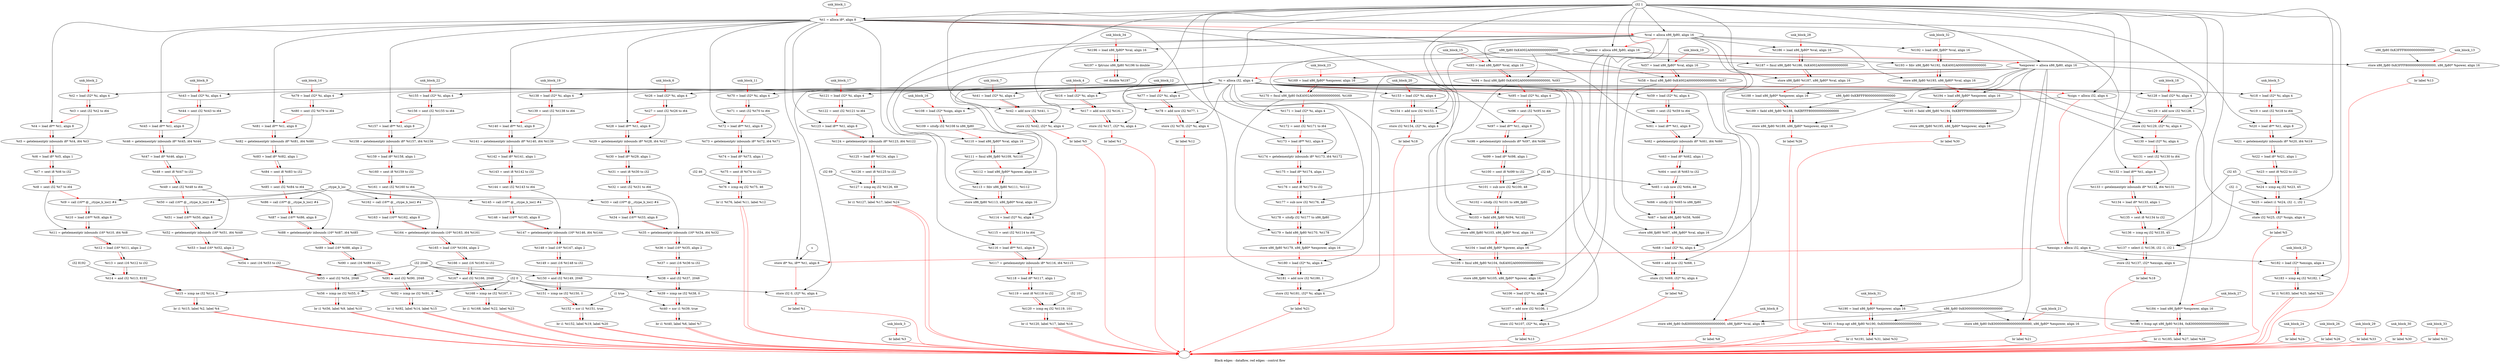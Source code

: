 digraph G {
compound=true
label="Black edges - dataflow, red edges - control flow"
"t1" [label="  %t1 = alloca i8*, align 8"]
"val" [label="  %val = alloca x86_fp80, align 16"]
"power" [label="  %power = alloca x86_fp80, align 16"]
"expower" [label="  %expower = alloca x86_fp80, align 16"]
"i" [label="  %i = alloca i32, align 4"]
"sign" [label="  %sign = alloca i32, align 4"]
"exsign" [label="  %exsign = alloca i32, align 4"]
"_1" [label="  store i8* %s, i8** %t1, align 8"]
"_2" [label="  store i32 0, i32* %i, align 4"]
"_3" [label="  br label %1"]
"unk_block_1" -> "t1"[color=red]
"i32 1" -> "t1"
"t1" -> "val"[color=red weight=2]
"i32 1" -> "val"
"val" -> "power"[color=red weight=2]
"i32 1" -> "power"
"power" -> "expower"[color=red weight=2]
"i32 1" -> "expower"
"expower" -> "i"[color=red weight=2]
"i32 1" -> "i"
"i" -> "sign"[color=red weight=2]
"i32 1" -> "sign"
"sign" -> "exsign"[color=red weight=2]
"i32 1" -> "exsign"
"exsign" -> "_1"[color=red weight=2]
"s" -> "_1"
"t1" -> "_1"
"_1" -> "_2"[color=red weight=2]
"i32 0" -> "_2"
"i" -> "_2"
"_2" -> "_3"[color=red weight=2]
"_3" -> ""[color=red]

"t2" [label="  %t2 = load i32* %i, align 4"]
"t3" [label="  %t3 = sext i32 %t2 to i64"]
"t4" [label="  %t4 = load i8** %t1, align 8"]
"t5" [label="  %t5 = getelementptr inbounds i8* %t4, i64 %t3"]
"t6" [label="  %t6 = load i8* %t5, align 1"]
"t7" [label="  %t7 = sext i8 %t6 to i32"]
"t8" [label="  %t8 = sext i32 %t7 to i64"]
"t9" [label="  %t9 = call i16** @__ctype_b_loc() #4"]
"t10" [label="  %t10 = load i16** %t9, align 8"]
"t11" [label="  %t11 = getelementptr inbounds i16* %t10, i64 %t8"]
"t12" [label="  %t12 = load i16* %t11, align 2"]
"t13" [label="  %t13 = zext i16 %t12 to i32"]
"t14" [label="  %t14 = and i32 %t13, 8192"]
"t15" [label="  %t15 = icmp ne i32 %t14, 0"]
"_4" [label="  br i1 %t15, label %2, label %4"]
"unk_block_2" -> "t2"[color=red]
"i" -> "t2"
"t2" -> "t3"[color=red weight=2]
"t2" -> "t3"
"t3" -> "t4"[color=red weight=2]
"t1" -> "t4"
"t4" -> "t5"[color=red weight=2]
"t4" -> "t5"
"t3" -> "t5"
"t5" -> "t6"[color=red weight=2]
"t5" -> "t6"
"t6" -> "t7"[color=red weight=2]
"t6" -> "t7"
"t7" -> "t8"[color=red weight=2]
"t7" -> "t8"
"t8" -> "t9"[color=red weight=2]
"__ctype_b_loc" -> "t9"
"t9" -> "t10"[color=red weight=2]
"t9" -> "t10"
"t10" -> "t11"[color=red weight=2]
"t10" -> "t11"
"t8" -> "t11"
"t11" -> "t12"[color=red weight=2]
"t11" -> "t12"
"t12" -> "t13"[color=red weight=2]
"t12" -> "t13"
"t13" -> "t14"[color=red weight=2]
"t13" -> "t14"
"i32 8192" -> "t14"
"t14" -> "t15"[color=red weight=2]
"t14" -> "t15"
"i32 0" -> "t15"
"t15" -> "_4"[color=red weight=2]
"t15" -> "_4"
"_4" -> ""[color=red]
"_4" -> ""[color=red]

"_5" [label="  br label %3"]
"unk_block_3" -> "_5"[color=red]
"_5" -> ""[color=red]

"t16" [label="  %t16 = load i32* %i, align 4"]
"t17" [label="  %t17 = add nsw i32 %t16, 1"]
"_6" [label="  store i32 %t17, i32* %i, align 4"]
"_7" [label="  br label %1"]
"unk_block_4" -> "t16"[color=red]
"i" -> "t16"
"t16" -> "t17"[color=red weight=2]
"t16" -> "t17"
"i32 1" -> "t17"
"t17" -> "_6"[color=red weight=2]
"t17" -> "_6"
"i" -> "_6"
"_6" -> "_7"[color=red weight=2]
"_7" -> ""[color=red]

"t18" [label="  %t18 = load i32* %i, align 4"]
"t19" [label="  %t19 = sext i32 %t18 to i64"]
"t20" [label="  %t20 = load i8** %t1, align 8"]
"t21" [label="  %t21 = getelementptr inbounds i8* %t20, i64 %t19"]
"t22" [label="  %t22 = load i8* %t21, align 1"]
"t23" [label="  %t23 = sext i8 %t22 to i32"]
"t24" [label="  %t24 = icmp eq i32 %t23, 45"]
"t25" [label="  %t25 = select i1 %t24, i32 -1, i32 1"]
"_8" [label="  store i32 %t25, i32* %sign, align 4"]
"_9" [label="  br label %5"]
"unk_block_5" -> "t18"[color=red]
"i" -> "t18"
"t18" -> "t19"[color=red weight=2]
"t18" -> "t19"
"t19" -> "t20"[color=red weight=2]
"t1" -> "t20"
"t20" -> "t21"[color=red weight=2]
"t20" -> "t21"
"t19" -> "t21"
"t21" -> "t22"[color=red weight=2]
"t21" -> "t22"
"t22" -> "t23"[color=red weight=2]
"t22" -> "t23"
"t23" -> "t24"[color=red weight=2]
"t23" -> "t24"
"i32 45" -> "t24"
"t24" -> "t25"[color=red weight=2]
"t24" -> "t25"
"i32 -1" -> "t25"
"i32 1" -> "t25"
"t25" -> "_8"[color=red weight=2]
"t25" -> "_8"
"sign" -> "_8"
"_8" -> "_9"[color=red weight=2]
"_9" -> ""[color=red]

"t26" [label="  %t26 = load i32* %i, align 4"]
"t27" [label="  %t27 = sext i32 %t26 to i64"]
"t28" [label="  %t28 = load i8** %t1, align 8"]
"t29" [label="  %t29 = getelementptr inbounds i8* %t28, i64 %t27"]
"t30" [label="  %t30 = load i8* %t29, align 1"]
"t31" [label="  %t31 = sext i8 %t30 to i32"]
"t32" [label="  %t32 = sext i32 %t31 to i64"]
"t33" [label="  %t33 = call i16** @__ctype_b_loc() #4"]
"t34" [label="  %t34 = load i16** %t33, align 8"]
"t35" [label="  %t35 = getelementptr inbounds i16* %t34, i64 %t32"]
"t36" [label="  %t36 = load i16* %t35, align 2"]
"t37" [label="  %t37 = zext i16 %t36 to i32"]
"t38" [label="  %t38 = and i32 %t37, 2048"]
"t39" [label="  %t39 = icmp ne i32 %t38, 0"]
"t40" [label="  %t40 = xor i1 %t39, true"]
"_10" [label="  br i1 %t40, label %6, label %7"]
"unk_block_6" -> "t26"[color=red]
"i" -> "t26"
"t26" -> "t27"[color=red weight=2]
"t26" -> "t27"
"t27" -> "t28"[color=red weight=2]
"t1" -> "t28"
"t28" -> "t29"[color=red weight=2]
"t28" -> "t29"
"t27" -> "t29"
"t29" -> "t30"[color=red weight=2]
"t29" -> "t30"
"t30" -> "t31"[color=red weight=2]
"t30" -> "t31"
"t31" -> "t32"[color=red weight=2]
"t31" -> "t32"
"t32" -> "t33"[color=red weight=2]
"__ctype_b_loc" -> "t33"
"t33" -> "t34"[color=red weight=2]
"t33" -> "t34"
"t34" -> "t35"[color=red weight=2]
"t34" -> "t35"
"t32" -> "t35"
"t35" -> "t36"[color=red weight=2]
"t35" -> "t36"
"t36" -> "t37"[color=red weight=2]
"t36" -> "t37"
"t37" -> "t38"[color=red weight=2]
"t37" -> "t38"
"i32 2048" -> "t38"
"t38" -> "t39"[color=red weight=2]
"t38" -> "t39"
"i32 0" -> "t39"
"t39" -> "t40"[color=red weight=2]
"t39" -> "t40"
"i1 true" -> "t40"
"t40" -> "_10"[color=red weight=2]
"t40" -> "_10"
"_10" -> ""[color=red]
"_10" -> ""[color=red]

"t41" [label="  %t41 = load i32* %i, align 4"]
"t42" [label="  %t42 = add nsw i32 %t41, 1"]
"_11" [label="  store i32 %t42, i32* %i, align 4"]
"_12" [label="  br label %5"]
"unk_block_7" -> "t41"[color=red]
"i" -> "t41"
"t41" -> "t42"[color=red weight=2]
"t41" -> "t42"
"i32 1" -> "t42"
"t42" -> "_11"[color=red weight=2]
"t42" -> "_11"
"i" -> "_11"
"_11" -> "_12"[color=red weight=2]
"_12" -> ""[color=red]

"_13" [label="  store x86_fp80 0xK00000000000000000000, x86_fp80* %val, align 16"]
"_14" [label="  br label %8"]
"unk_block_8" -> "_13"[color=red]
"x86_fp80 0xK00000000000000000000" -> "_13"
"val" -> "_13"
"_13" -> "_14"[color=red weight=2]
"_14" -> ""[color=red]

"t43" [label="  %t43 = load i32* %i, align 4"]
"t44" [label="  %t44 = sext i32 %t43 to i64"]
"t45" [label="  %t45 = load i8** %t1, align 8"]
"t46" [label="  %t46 = getelementptr inbounds i8* %t45, i64 %t44"]
"t47" [label="  %t47 = load i8* %t46, align 1"]
"t48" [label="  %t48 = sext i8 %t47 to i32"]
"t49" [label="  %t49 = sext i32 %t48 to i64"]
"t50" [label="  %t50 = call i16** @__ctype_b_loc() #4"]
"t51" [label="  %t51 = load i16** %t50, align 8"]
"t52" [label="  %t52 = getelementptr inbounds i16* %t51, i64 %t49"]
"t53" [label="  %t53 = load i16* %t52, align 2"]
"t54" [label="  %t54 = zext i16 %t53 to i32"]
"t55" [label="  %t55 = and i32 %t54, 2048"]
"t56" [label="  %t56 = icmp ne i32 %t55, 0"]
"_15" [label="  br i1 %t56, label %9, label %10"]
"unk_block_9" -> "t43"[color=red]
"i" -> "t43"
"t43" -> "t44"[color=red weight=2]
"t43" -> "t44"
"t44" -> "t45"[color=red weight=2]
"t1" -> "t45"
"t45" -> "t46"[color=red weight=2]
"t45" -> "t46"
"t44" -> "t46"
"t46" -> "t47"[color=red weight=2]
"t46" -> "t47"
"t47" -> "t48"[color=red weight=2]
"t47" -> "t48"
"t48" -> "t49"[color=red weight=2]
"t48" -> "t49"
"t49" -> "t50"[color=red weight=2]
"__ctype_b_loc" -> "t50"
"t50" -> "t51"[color=red weight=2]
"t50" -> "t51"
"t51" -> "t52"[color=red weight=2]
"t51" -> "t52"
"t49" -> "t52"
"t52" -> "t53"[color=red weight=2]
"t52" -> "t53"
"t53" -> "t54"[color=red weight=2]
"t53" -> "t54"
"t54" -> "t55"[color=red weight=2]
"t54" -> "t55"
"i32 2048" -> "t55"
"t55" -> "t56"[color=red weight=2]
"t55" -> "t56"
"i32 0" -> "t56"
"t56" -> "_15"[color=red weight=2]
"t56" -> "_15"
"_15" -> ""[color=red]
"_15" -> ""[color=red]

"t57" [label="  %t57 = load x86_fp80* %val, align 16"]
"t58" [label="  %t58 = fmul x86_fp80 0xK4002A000000000000000, %t57"]
"t59" [label="  %t59 = load i32* %i, align 4"]
"t60" [label="  %t60 = sext i32 %t59 to i64"]
"t61" [label="  %t61 = load i8** %t1, align 8"]
"t62" [label="  %t62 = getelementptr inbounds i8* %t61, i64 %t60"]
"t63" [label="  %t63 = load i8* %t62, align 1"]
"t64" [label="  %t64 = sext i8 %t63 to i32"]
"t65" [label="  %t65 = sub nsw i32 %t64, 48"]
"t66" [label="  %t66 = sitofp i32 %t65 to x86_fp80"]
"t67" [label="  %t67 = fadd x86_fp80 %t58, %t66"]
"_16" [label="  store x86_fp80 %t67, x86_fp80* %val, align 16"]
"t68" [label="  %t68 = load i32* %i, align 4"]
"t69" [label="  %t69 = add nsw i32 %t68, 1"]
"_17" [label="  store i32 %t69, i32* %i, align 4"]
"_18" [label="  br label %8"]
"unk_block_10" -> "t57"[color=red]
"val" -> "t57"
"t57" -> "t58"[color=red weight=2]
"x86_fp80 0xK4002A000000000000000" -> "t58"
"t57" -> "t58"
"t58" -> "t59"[color=red weight=2]
"i" -> "t59"
"t59" -> "t60"[color=red weight=2]
"t59" -> "t60"
"t60" -> "t61"[color=red weight=2]
"t1" -> "t61"
"t61" -> "t62"[color=red weight=2]
"t61" -> "t62"
"t60" -> "t62"
"t62" -> "t63"[color=red weight=2]
"t62" -> "t63"
"t63" -> "t64"[color=red weight=2]
"t63" -> "t64"
"t64" -> "t65"[color=red weight=2]
"t64" -> "t65"
"i32 48" -> "t65"
"t65" -> "t66"[color=red weight=2]
"t65" -> "t66"
"t66" -> "t67"[color=red weight=2]
"t58" -> "t67"
"t66" -> "t67"
"t67" -> "_16"[color=red weight=2]
"t67" -> "_16"
"val" -> "_16"
"_16" -> "t68"[color=red weight=2]
"i" -> "t68"
"t68" -> "t69"[color=red weight=2]
"t68" -> "t69"
"i32 1" -> "t69"
"t69" -> "_17"[color=red weight=2]
"t69" -> "_17"
"i" -> "_17"
"_17" -> "_18"[color=red weight=2]
"_18" -> ""[color=red]

"t70" [label="  %t70 = load i32* %i, align 4"]
"t71" [label="  %t71 = sext i32 %t70 to i64"]
"t72" [label="  %t72 = load i8** %t1, align 8"]
"t73" [label="  %t73 = getelementptr inbounds i8* %t72, i64 %t71"]
"t74" [label="  %t74 = load i8* %t73, align 1"]
"t75" [label="  %t75 = sext i8 %t74 to i32"]
"t76" [label="  %t76 = icmp eq i32 %t75, 46"]
"_19" [label="  br i1 %t76, label %11, label %12"]
"unk_block_11" -> "t70"[color=red]
"i" -> "t70"
"t70" -> "t71"[color=red weight=2]
"t70" -> "t71"
"t71" -> "t72"[color=red weight=2]
"t1" -> "t72"
"t72" -> "t73"[color=red weight=2]
"t72" -> "t73"
"t71" -> "t73"
"t73" -> "t74"[color=red weight=2]
"t73" -> "t74"
"t74" -> "t75"[color=red weight=2]
"t74" -> "t75"
"t75" -> "t76"[color=red weight=2]
"t75" -> "t76"
"i32 46" -> "t76"
"t76" -> "_19"[color=red weight=2]
"t76" -> "_19"
"_19" -> ""[color=red]
"_19" -> ""[color=red]

"t77" [label="  %t77 = load i32* %i, align 4"]
"t78" [label="  %t78 = add nsw i32 %t77, 1"]
"_20" [label="  store i32 %t78, i32* %i, align 4"]
"_21" [label="  br label %12"]
"unk_block_12" -> "t77"[color=red]
"i" -> "t77"
"t77" -> "t78"[color=red weight=2]
"t77" -> "t78"
"i32 1" -> "t78"
"t78" -> "_20"[color=red weight=2]
"t78" -> "_20"
"i" -> "_20"
"_20" -> "_21"[color=red weight=2]
"_21" -> ""[color=red]

"_22" [label="  store x86_fp80 0xK3FFF8000000000000000, x86_fp80* %power, align 16"]
"_23" [label="  br label %13"]
"unk_block_13" -> "_22"[color=red]
"x86_fp80 0xK3FFF8000000000000000" -> "_22"
"power" -> "_22"
"_22" -> "_23"[color=red weight=2]
"_23" -> ""[color=red]

"t79" [label="  %t79 = load i32* %i, align 4"]
"t80" [label="  %t80 = sext i32 %t79 to i64"]
"t81" [label="  %t81 = load i8** %t1, align 8"]
"t82" [label="  %t82 = getelementptr inbounds i8* %t81, i64 %t80"]
"t83" [label="  %t83 = load i8* %t82, align 1"]
"t84" [label="  %t84 = sext i8 %t83 to i32"]
"t85" [label="  %t85 = sext i32 %t84 to i64"]
"t86" [label="  %t86 = call i16** @__ctype_b_loc() #4"]
"t87" [label="  %t87 = load i16** %t86, align 8"]
"t88" [label="  %t88 = getelementptr inbounds i16* %t87, i64 %t85"]
"t89" [label="  %t89 = load i16* %t88, align 2"]
"t90" [label="  %t90 = zext i16 %t89 to i32"]
"t91" [label="  %t91 = and i32 %t90, 2048"]
"t92" [label="  %t92 = icmp ne i32 %t91, 0"]
"_24" [label="  br i1 %t92, label %14, label %15"]
"unk_block_14" -> "t79"[color=red]
"i" -> "t79"
"t79" -> "t80"[color=red weight=2]
"t79" -> "t80"
"t80" -> "t81"[color=red weight=2]
"t1" -> "t81"
"t81" -> "t82"[color=red weight=2]
"t81" -> "t82"
"t80" -> "t82"
"t82" -> "t83"[color=red weight=2]
"t82" -> "t83"
"t83" -> "t84"[color=red weight=2]
"t83" -> "t84"
"t84" -> "t85"[color=red weight=2]
"t84" -> "t85"
"t85" -> "t86"[color=red weight=2]
"__ctype_b_loc" -> "t86"
"t86" -> "t87"[color=red weight=2]
"t86" -> "t87"
"t87" -> "t88"[color=red weight=2]
"t87" -> "t88"
"t85" -> "t88"
"t88" -> "t89"[color=red weight=2]
"t88" -> "t89"
"t89" -> "t90"[color=red weight=2]
"t89" -> "t90"
"t90" -> "t91"[color=red weight=2]
"t90" -> "t91"
"i32 2048" -> "t91"
"t91" -> "t92"[color=red weight=2]
"t91" -> "t92"
"i32 0" -> "t92"
"t92" -> "_24"[color=red weight=2]
"t92" -> "_24"
"_24" -> ""[color=red]
"_24" -> ""[color=red]

"t93" [label="  %t93 = load x86_fp80* %val, align 16"]
"t94" [label="  %t94 = fmul x86_fp80 0xK4002A000000000000000, %t93"]
"t95" [label="  %t95 = load i32* %i, align 4"]
"t96" [label="  %t96 = sext i32 %t95 to i64"]
"t97" [label="  %t97 = load i8** %t1, align 8"]
"t98" [label="  %t98 = getelementptr inbounds i8* %t97, i64 %t96"]
"t99" [label="  %t99 = load i8* %t98, align 1"]
"t100" [label="  %t100 = sext i8 %t99 to i32"]
"t101" [label="  %t101 = sub nsw i32 %t100, 48"]
"t102" [label="  %t102 = sitofp i32 %t101 to x86_fp80"]
"t103" [label="  %t103 = fadd x86_fp80 %t94, %t102"]
"_25" [label="  store x86_fp80 %t103, x86_fp80* %val, align 16"]
"t104" [label="  %t104 = load x86_fp80* %power, align 16"]
"t105" [label="  %t105 = fmul x86_fp80 %t104, 0xK4002A000000000000000"]
"_26" [label="  store x86_fp80 %t105, x86_fp80* %power, align 16"]
"t106" [label="  %t106 = load i32* %i, align 4"]
"t107" [label="  %t107 = add nsw i32 %t106, 1"]
"_27" [label="  store i32 %t107, i32* %i, align 4"]
"_28" [label="  br label %13"]
"unk_block_15" -> "t93"[color=red]
"val" -> "t93"
"t93" -> "t94"[color=red weight=2]
"x86_fp80 0xK4002A000000000000000" -> "t94"
"t93" -> "t94"
"t94" -> "t95"[color=red weight=2]
"i" -> "t95"
"t95" -> "t96"[color=red weight=2]
"t95" -> "t96"
"t96" -> "t97"[color=red weight=2]
"t1" -> "t97"
"t97" -> "t98"[color=red weight=2]
"t97" -> "t98"
"t96" -> "t98"
"t98" -> "t99"[color=red weight=2]
"t98" -> "t99"
"t99" -> "t100"[color=red weight=2]
"t99" -> "t100"
"t100" -> "t101"[color=red weight=2]
"t100" -> "t101"
"i32 48" -> "t101"
"t101" -> "t102"[color=red weight=2]
"t101" -> "t102"
"t102" -> "t103"[color=red weight=2]
"t94" -> "t103"
"t102" -> "t103"
"t103" -> "_25"[color=red weight=2]
"t103" -> "_25"
"val" -> "_25"
"_25" -> "t104"[color=red weight=2]
"power" -> "t104"
"t104" -> "t105"[color=red weight=2]
"t104" -> "t105"
"x86_fp80 0xK4002A000000000000000" -> "t105"
"t105" -> "_26"[color=red weight=2]
"t105" -> "_26"
"power" -> "_26"
"_26" -> "t106"[color=red weight=2]
"i" -> "t106"
"t106" -> "t107"[color=red weight=2]
"t106" -> "t107"
"i32 1" -> "t107"
"t107" -> "_27"[color=red weight=2]
"t107" -> "_27"
"i" -> "_27"
"_27" -> "_28"[color=red weight=2]
"_28" -> ""[color=red]

"t108" [label="  %t108 = load i32* %sign, align 4"]
"t109" [label="  %t109 = sitofp i32 %t108 to x86_fp80"]
"t110" [label="  %t110 = load x86_fp80* %val, align 16"]
"t111" [label="  %t111 = fmul x86_fp80 %t109, %t110"]
"t112" [label="  %t112 = load x86_fp80* %power, align 16"]
"t113" [label="  %t113 = fdiv x86_fp80 %t111, %t112"]
"_29" [label="  store x86_fp80 %t113, x86_fp80* %val, align 16"]
"t114" [label="  %t114 = load i32* %i, align 4"]
"t115" [label="  %t115 = sext i32 %t114 to i64"]
"t116" [label="  %t116 = load i8** %t1, align 8"]
"t117" [label="  %t117 = getelementptr inbounds i8* %t116, i64 %t115"]
"t118" [label="  %t118 = load i8* %t117, align 1"]
"t119" [label="  %t119 = sext i8 %t118 to i32"]
"t120" [label="  %t120 = icmp eq i32 %t119, 101"]
"_30" [label="  br i1 %t120, label %17, label %16"]
"unk_block_16" -> "t108"[color=red]
"sign" -> "t108"
"t108" -> "t109"[color=red weight=2]
"t108" -> "t109"
"t109" -> "t110"[color=red weight=2]
"val" -> "t110"
"t110" -> "t111"[color=red weight=2]
"t109" -> "t111"
"t110" -> "t111"
"t111" -> "t112"[color=red weight=2]
"power" -> "t112"
"t112" -> "t113"[color=red weight=2]
"t111" -> "t113"
"t112" -> "t113"
"t113" -> "_29"[color=red weight=2]
"t113" -> "_29"
"val" -> "_29"
"_29" -> "t114"[color=red weight=2]
"i" -> "t114"
"t114" -> "t115"[color=red weight=2]
"t114" -> "t115"
"t115" -> "t116"[color=red weight=2]
"t1" -> "t116"
"t116" -> "t117"[color=red weight=2]
"t116" -> "t117"
"t115" -> "t117"
"t117" -> "t118"[color=red weight=2]
"t117" -> "t118"
"t118" -> "t119"[color=red weight=2]
"t118" -> "t119"
"t119" -> "t120"[color=red weight=2]
"t119" -> "t120"
"i32 101" -> "t120"
"t120" -> "_30"[color=red weight=2]
"t120" -> "_30"
"_30" -> ""[color=red]
"_30" -> ""[color=red]

"t121" [label="  %t121 = load i32* %i, align 4"]
"t122" [label="  %t122 = sext i32 %t121 to i64"]
"t123" [label="  %t123 = load i8** %t1, align 8"]
"t124" [label="  %t124 = getelementptr inbounds i8* %t123, i64 %t122"]
"t125" [label="  %t125 = load i8* %t124, align 1"]
"t126" [label="  %t126 = sext i8 %t125 to i32"]
"t127" [label="  %t127 = icmp eq i32 %t126, 69"]
"_31" [label="  br i1 %t127, label %17, label %24"]
"unk_block_17" -> "t121"[color=red]
"i" -> "t121"
"t121" -> "t122"[color=red weight=2]
"t121" -> "t122"
"t122" -> "t123"[color=red weight=2]
"t1" -> "t123"
"t123" -> "t124"[color=red weight=2]
"t123" -> "t124"
"t122" -> "t124"
"t124" -> "t125"[color=red weight=2]
"t124" -> "t125"
"t125" -> "t126"[color=red weight=2]
"t125" -> "t126"
"t126" -> "t127"[color=red weight=2]
"t126" -> "t127"
"i32 69" -> "t127"
"t127" -> "_31"[color=red weight=2]
"t127" -> "_31"
"_31" -> ""[color=red]
"_31" -> ""[color=red]

"t128" [label="  %t128 = load i32* %i, align 4"]
"t129" [label="  %t129 = add nsw i32 %t128, 1"]
"_32" [label="  store i32 %t129, i32* %i, align 4"]
"t130" [label="  %t130 = load i32* %i, align 4"]
"t131" [label="  %t131 = sext i32 %t130 to i64"]
"t132" [label="  %t132 = load i8** %t1, align 8"]
"t133" [label="  %t133 = getelementptr inbounds i8* %t132, i64 %t131"]
"t134" [label="  %t134 = load i8* %t133, align 1"]
"t135" [label="  %t135 = sext i8 %t134 to i32"]
"t136" [label="  %t136 = icmp eq i32 %t135, 45"]
"t137" [label="  %t137 = select i1 %t136, i32 -1, i32 1"]
"_33" [label="  store i32 %t137, i32* %exsign, align 4"]
"_34" [label="  br label %18"]
"unk_block_18" -> "t128"[color=red]
"i" -> "t128"
"t128" -> "t129"[color=red weight=2]
"t128" -> "t129"
"i32 1" -> "t129"
"t129" -> "_32"[color=red weight=2]
"t129" -> "_32"
"i" -> "_32"
"_32" -> "t130"[color=red weight=2]
"i" -> "t130"
"t130" -> "t131"[color=red weight=2]
"t130" -> "t131"
"t131" -> "t132"[color=red weight=2]
"t1" -> "t132"
"t132" -> "t133"[color=red weight=2]
"t132" -> "t133"
"t131" -> "t133"
"t133" -> "t134"[color=red weight=2]
"t133" -> "t134"
"t134" -> "t135"[color=red weight=2]
"t134" -> "t135"
"t135" -> "t136"[color=red weight=2]
"t135" -> "t136"
"i32 45" -> "t136"
"t136" -> "t137"[color=red weight=2]
"t136" -> "t137"
"i32 -1" -> "t137"
"i32 1" -> "t137"
"t137" -> "_33"[color=red weight=2]
"t137" -> "_33"
"exsign" -> "_33"
"_33" -> "_34"[color=red weight=2]
"_34" -> ""[color=red]

"t138" [label="  %t138 = load i32* %i, align 4"]
"t139" [label="  %t139 = sext i32 %t138 to i64"]
"t140" [label="  %t140 = load i8** %t1, align 8"]
"t141" [label="  %t141 = getelementptr inbounds i8* %t140, i64 %t139"]
"t142" [label="  %t142 = load i8* %t141, align 1"]
"t143" [label="  %t143 = sext i8 %t142 to i32"]
"t144" [label="  %t144 = sext i32 %t143 to i64"]
"t145" [label="  %t145 = call i16** @__ctype_b_loc() #4"]
"t146" [label="  %t146 = load i16** %t145, align 8"]
"t147" [label="  %t147 = getelementptr inbounds i16* %t146, i64 %t144"]
"t148" [label="  %t148 = load i16* %t147, align 2"]
"t149" [label="  %t149 = zext i16 %t148 to i32"]
"t150" [label="  %t150 = and i32 %t149, 2048"]
"t151" [label="  %t151 = icmp ne i32 %t150, 0"]
"t152" [label="  %t152 = xor i1 %t151, true"]
"_35" [label="  br i1 %t152, label %19, label %20"]
"unk_block_19" -> "t138"[color=red]
"i" -> "t138"
"t138" -> "t139"[color=red weight=2]
"t138" -> "t139"
"t139" -> "t140"[color=red weight=2]
"t1" -> "t140"
"t140" -> "t141"[color=red weight=2]
"t140" -> "t141"
"t139" -> "t141"
"t141" -> "t142"[color=red weight=2]
"t141" -> "t142"
"t142" -> "t143"[color=red weight=2]
"t142" -> "t143"
"t143" -> "t144"[color=red weight=2]
"t143" -> "t144"
"t144" -> "t145"[color=red weight=2]
"__ctype_b_loc" -> "t145"
"t145" -> "t146"[color=red weight=2]
"t145" -> "t146"
"t146" -> "t147"[color=red weight=2]
"t146" -> "t147"
"t144" -> "t147"
"t147" -> "t148"[color=red weight=2]
"t147" -> "t148"
"t148" -> "t149"[color=red weight=2]
"t148" -> "t149"
"t149" -> "t150"[color=red weight=2]
"t149" -> "t150"
"i32 2048" -> "t150"
"t150" -> "t151"[color=red weight=2]
"t150" -> "t151"
"i32 0" -> "t151"
"t151" -> "t152"[color=red weight=2]
"t151" -> "t152"
"i1 true" -> "t152"
"t152" -> "_35"[color=red weight=2]
"t152" -> "_35"
"_35" -> ""[color=red]
"_35" -> ""[color=red]

"t153" [label="  %t153 = load i32* %i, align 4"]
"t154" [label="  %t154 = add nsw i32 %t153, 1"]
"_36" [label="  store i32 %t154, i32* %i, align 4"]
"_37" [label="  br label %18"]
"unk_block_20" -> "t153"[color=red]
"i" -> "t153"
"t153" -> "t154"[color=red weight=2]
"t153" -> "t154"
"i32 1" -> "t154"
"t154" -> "_36"[color=red weight=2]
"t154" -> "_36"
"i" -> "_36"
"_36" -> "_37"[color=red weight=2]
"_37" -> ""[color=red]

"_38" [label="  store x86_fp80 0xK00000000000000000000, x86_fp80* %expower, align 16"]
"_39" [label="  br label %21"]
"unk_block_21" -> "_38"[color=red]
"x86_fp80 0xK00000000000000000000" -> "_38"
"expower" -> "_38"
"_38" -> "_39"[color=red weight=2]
"_39" -> ""[color=red]

"t155" [label="  %t155 = load i32* %i, align 4"]
"t156" [label="  %t156 = sext i32 %t155 to i64"]
"t157" [label="  %t157 = load i8** %t1, align 8"]
"t158" [label="  %t158 = getelementptr inbounds i8* %t157, i64 %t156"]
"t159" [label="  %t159 = load i8* %t158, align 1"]
"t160" [label="  %t160 = sext i8 %t159 to i32"]
"t161" [label="  %t161 = sext i32 %t160 to i64"]
"t162" [label="  %t162 = call i16** @__ctype_b_loc() #4"]
"t163" [label="  %t163 = load i16** %t162, align 8"]
"t164" [label="  %t164 = getelementptr inbounds i16* %t163, i64 %t161"]
"t165" [label="  %t165 = load i16* %t164, align 2"]
"t166" [label="  %t166 = zext i16 %t165 to i32"]
"t167" [label="  %t167 = and i32 %t166, 2048"]
"t168" [label="  %t168 = icmp ne i32 %t167, 0"]
"_40" [label="  br i1 %t168, label %22, label %23"]
"unk_block_22" -> "t155"[color=red]
"i" -> "t155"
"t155" -> "t156"[color=red weight=2]
"t155" -> "t156"
"t156" -> "t157"[color=red weight=2]
"t1" -> "t157"
"t157" -> "t158"[color=red weight=2]
"t157" -> "t158"
"t156" -> "t158"
"t158" -> "t159"[color=red weight=2]
"t158" -> "t159"
"t159" -> "t160"[color=red weight=2]
"t159" -> "t160"
"t160" -> "t161"[color=red weight=2]
"t160" -> "t161"
"t161" -> "t162"[color=red weight=2]
"__ctype_b_loc" -> "t162"
"t162" -> "t163"[color=red weight=2]
"t162" -> "t163"
"t163" -> "t164"[color=red weight=2]
"t163" -> "t164"
"t161" -> "t164"
"t164" -> "t165"[color=red weight=2]
"t164" -> "t165"
"t165" -> "t166"[color=red weight=2]
"t165" -> "t166"
"t166" -> "t167"[color=red weight=2]
"t166" -> "t167"
"i32 2048" -> "t167"
"t167" -> "t168"[color=red weight=2]
"t167" -> "t168"
"i32 0" -> "t168"
"t168" -> "_40"[color=red weight=2]
"t168" -> "_40"
"_40" -> ""[color=red]
"_40" -> ""[color=red]

"t169" [label="  %t169 = load x86_fp80* %expower, align 16"]
"t170" [label="  %t170 = fmul x86_fp80 0xK4002A000000000000000, %t169"]
"t171" [label="  %t171 = load i32* %i, align 4"]
"t172" [label="  %t172 = sext i32 %t171 to i64"]
"t173" [label="  %t173 = load i8** %t1, align 8"]
"t174" [label="  %t174 = getelementptr inbounds i8* %t173, i64 %t172"]
"t175" [label="  %t175 = load i8* %t174, align 1"]
"t176" [label="  %t176 = sext i8 %t175 to i32"]
"t177" [label="  %t177 = sub nsw i32 %t176, 48"]
"t178" [label="  %t178 = sitofp i32 %t177 to x86_fp80"]
"t179" [label="  %t179 = fadd x86_fp80 %t170, %t178"]
"_41" [label="  store x86_fp80 %t179, x86_fp80* %expower, align 16"]
"t180" [label="  %t180 = load i32* %i, align 4"]
"t181" [label="  %t181 = add nsw i32 %t180, 1"]
"_42" [label="  store i32 %t181, i32* %i, align 4"]
"_43" [label="  br label %21"]
"unk_block_23" -> "t169"[color=red]
"expower" -> "t169"
"t169" -> "t170"[color=red weight=2]
"x86_fp80 0xK4002A000000000000000" -> "t170"
"t169" -> "t170"
"t170" -> "t171"[color=red weight=2]
"i" -> "t171"
"t171" -> "t172"[color=red weight=2]
"t171" -> "t172"
"t172" -> "t173"[color=red weight=2]
"t1" -> "t173"
"t173" -> "t174"[color=red weight=2]
"t173" -> "t174"
"t172" -> "t174"
"t174" -> "t175"[color=red weight=2]
"t174" -> "t175"
"t175" -> "t176"[color=red weight=2]
"t175" -> "t176"
"t176" -> "t177"[color=red weight=2]
"t176" -> "t177"
"i32 48" -> "t177"
"t177" -> "t178"[color=red weight=2]
"t177" -> "t178"
"t178" -> "t179"[color=red weight=2]
"t170" -> "t179"
"t178" -> "t179"
"t179" -> "_41"[color=red weight=2]
"t179" -> "_41"
"expower" -> "_41"
"_41" -> "t180"[color=red weight=2]
"i" -> "t180"
"t180" -> "t181"[color=red weight=2]
"t180" -> "t181"
"i32 1" -> "t181"
"t181" -> "_42"[color=red weight=2]
"t181" -> "_42"
"i" -> "_42"
"_42" -> "_43"[color=red weight=2]
"_43" -> ""[color=red]

"_44" [label="  br label %24"]
"unk_block_24" -> "_44"[color=red]
"_44" -> ""[color=red]

"t182" [label="  %t182 = load i32* %exsign, align 4"]
"t183" [label="  %t183 = icmp eq i32 %t182, 1"]
"_45" [label="  br i1 %t183, label %25, label %29"]
"unk_block_25" -> "t182"[color=red]
"exsign" -> "t182"
"t182" -> "t183"[color=red weight=2]
"t182" -> "t183"
"i32 1" -> "t183"
"t183" -> "_45"[color=red weight=2]
"t183" -> "_45"
"_45" -> ""[color=red]
"_45" -> ""[color=red]

"_46" [label="  br label %26"]
"unk_block_26" -> "_46"[color=red]
"_46" -> ""[color=red]

"t184" [label="  %t184 = load x86_fp80* %expower, align 16"]
"t185" [label="  %t185 = fcmp ogt x86_fp80 %t184, 0xK00000000000000000000"]
"_47" [label="  br i1 %t185, label %27, label %28"]
"unk_block_27" -> "t184"[color=red]
"expower" -> "t184"
"t184" -> "t185"[color=red weight=2]
"t184" -> "t185"
"x86_fp80 0xK00000000000000000000" -> "t185"
"t185" -> "_47"[color=red weight=2]
"t185" -> "_47"
"_47" -> ""[color=red]
"_47" -> ""[color=red]

"t186" [label="  %t186 = load x86_fp80* %val, align 16"]
"t187" [label="  %t187 = fmul x86_fp80 %t186, 0xK4002A000000000000000"]
"_48" [label="  store x86_fp80 %t187, x86_fp80* %val, align 16"]
"t188" [label="  %t188 = load x86_fp80* %expower, align 16"]
"t189" [label="  %t189 = fadd x86_fp80 %t188, 0xKBFFF8000000000000000"]
"_49" [label="  store x86_fp80 %t189, x86_fp80* %expower, align 16"]
"_50" [label="  br label %26"]
"unk_block_28" -> "t186"[color=red]
"val" -> "t186"
"t186" -> "t187"[color=red weight=2]
"t186" -> "t187"
"x86_fp80 0xK4002A000000000000000" -> "t187"
"t187" -> "_48"[color=red weight=2]
"t187" -> "_48"
"val" -> "_48"
"_48" -> "t188"[color=red weight=2]
"expower" -> "t188"
"t188" -> "t189"[color=red weight=2]
"t188" -> "t189"
"x86_fp80 0xKBFFF8000000000000000" -> "t189"
"t189" -> "_49"[color=red weight=2]
"t189" -> "_49"
"expower" -> "_49"
"_49" -> "_50"[color=red weight=2]
"_50" -> ""[color=red]

"_51" [label="  br label %33"]
"unk_block_29" -> "_51"[color=red]
"_51" -> ""[color=red]

"_52" [label="  br label %30"]
"unk_block_30" -> "_52"[color=red]
"_52" -> ""[color=red]

"t190" [label="  %t190 = load x86_fp80* %expower, align 16"]
"t191" [label="  %t191 = fcmp ogt x86_fp80 %t190, 0xK00000000000000000000"]
"_53" [label="  br i1 %t191, label %31, label %32"]
"unk_block_31" -> "t190"[color=red]
"expower" -> "t190"
"t190" -> "t191"[color=red weight=2]
"t190" -> "t191"
"x86_fp80 0xK00000000000000000000" -> "t191"
"t191" -> "_53"[color=red weight=2]
"t191" -> "_53"
"_53" -> ""[color=red]
"_53" -> ""[color=red]

"t192" [label="  %t192 = load x86_fp80* %val, align 16"]
"t193" [label="  %t193 = fdiv x86_fp80 %t192, 0xK4002A000000000000000"]
"_54" [label="  store x86_fp80 %t193, x86_fp80* %val, align 16"]
"t194" [label="  %t194 = load x86_fp80* %expower, align 16"]
"t195" [label="  %t195 = fadd x86_fp80 %t194, 0xKBFFF8000000000000000"]
"_55" [label="  store x86_fp80 %t195, x86_fp80* %expower, align 16"]
"_56" [label="  br label %30"]
"unk_block_32" -> "t192"[color=red]
"val" -> "t192"
"t192" -> "t193"[color=red weight=2]
"t192" -> "t193"
"x86_fp80 0xK4002A000000000000000" -> "t193"
"t193" -> "_54"[color=red weight=2]
"t193" -> "_54"
"val" -> "_54"
"_54" -> "t194"[color=red weight=2]
"expower" -> "t194"
"t194" -> "t195"[color=red weight=2]
"t194" -> "t195"
"x86_fp80 0xKBFFF8000000000000000" -> "t195"
"t195" -> "_55"[color=red weight=2]
"t195" -> "_55"
"expower" -> "_55"
"_55" -> "_56"[color=red weight=2]
"_56" -> ""[color=red]

"_57" [label="  br label %33"]
"unk_block_33" -> "_57"[color=red]
"_57" -> ""[color=red]

"t196" [label="  %t196 = load x86_fp80* %val, align 16"]
"t197" [label="  %t197 = fptrunc x86_fp80 %t196 to double"]
"_58" [label="  ret double %t197"]
"unk_block_34" -> "t196"[color=red]
"val" -> "t196"
"t196" -> "t197"[color=red weight=2]
"t196" -> "t197"
"t197" -> "_58"[color=red weight=2]
"t197" -> "_58"

}
